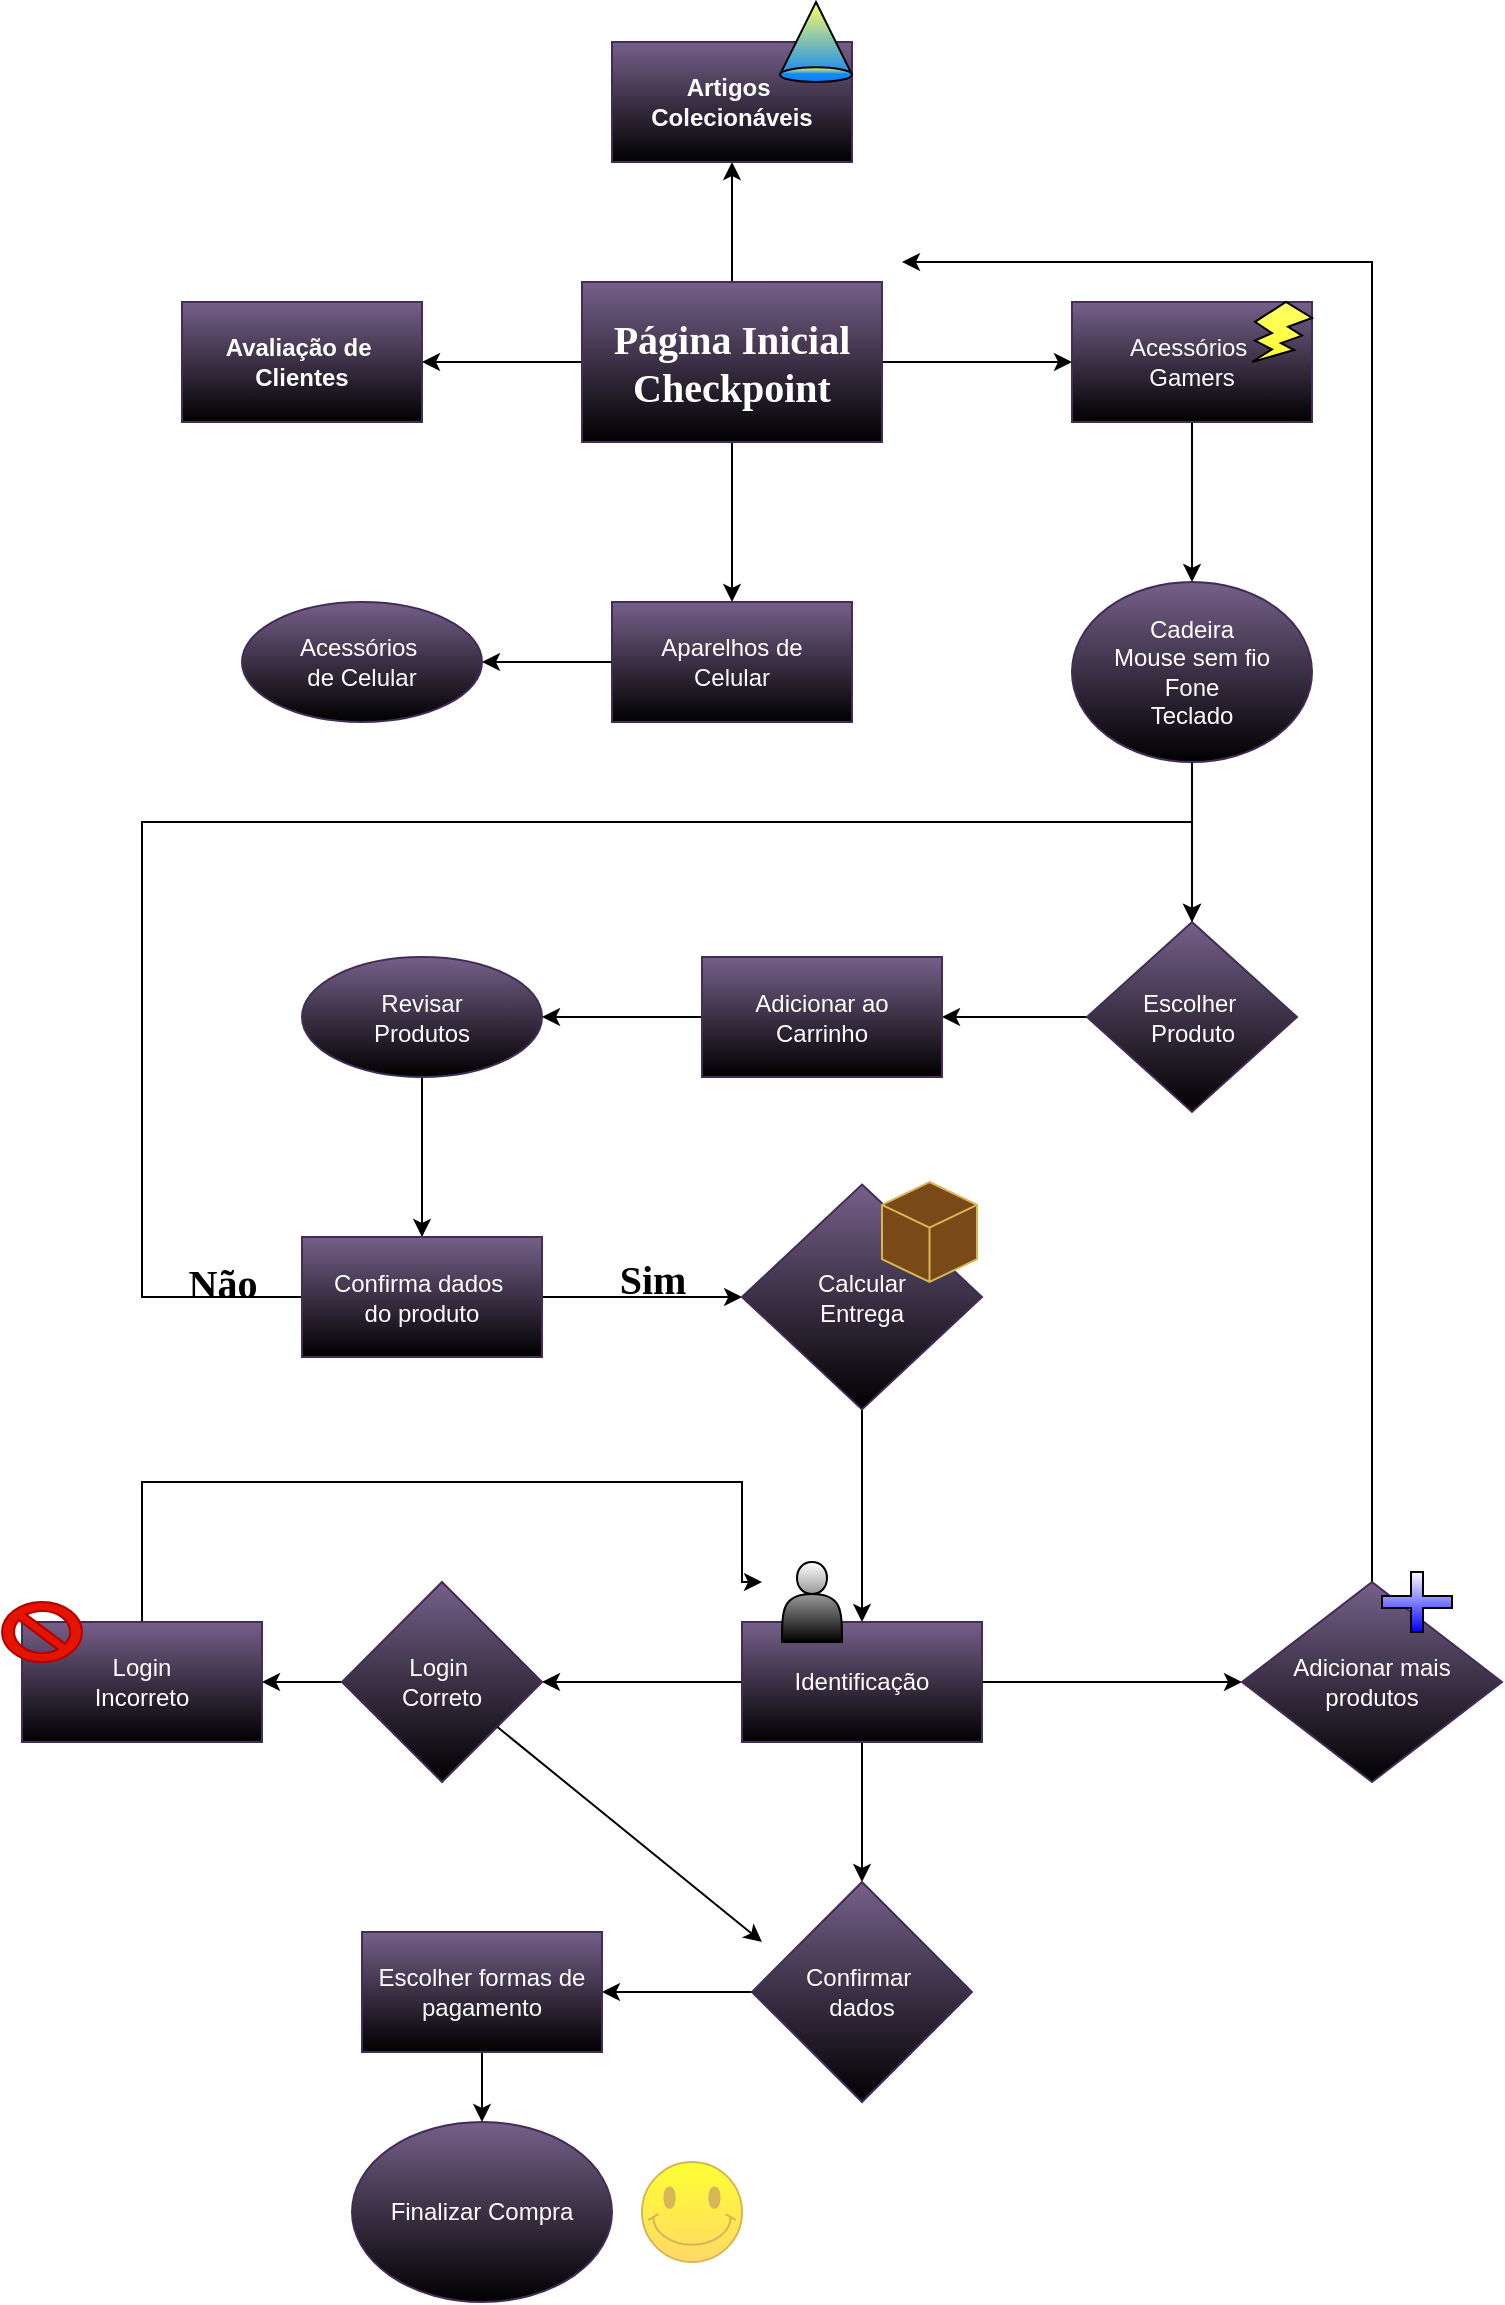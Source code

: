 <mxfile version="20.2.7" type="device"><diagram id="Xot1P-fRrsZAvpmj9uAB" name="Página-1"><mxGraphModel dx="1422" dy="705" grid="1" gridSize="10" guides="1" tooltips="1" connect="1" arrows="1" fold="1" page="1" pageScale="1" pageWidth="827" pageHeight="1169" math="0" shadow="0"><root><mxCell id="0"/><mxCell id="1" parent="0"/><mxCell id="8qN9jNtcPMw-5YQAu1wg-4" value="" style="edgeStyle=orthogonalEdgeStyle;rounded=0;orthogonalLoop=1;jettySize=auto;html=1;fontFamily=Garamond;fontSize=20;" edge="1" parent="1" source="8qN9jNtcPMw-5YQAu1wg-1" target="8qN9jNtcPMw-5YQAu1wg-3"><mxGeometry relative="1" as="geometry"/></mxCell><mxCell id="8qN9jNtcPMw-5YQAu1wg-6" value="" style="edgeStyle=orthogonalEdgeStyle;rounded=0;orthogonalLoop=1;jettySize=auto;html=1;fontFamily=Garamond;fontSize=20;" edge="1" parent="1" source="8qN9jNtcPMw-5YQAu1wg-1" target="8qN9jNtcPMw-5YQAu1wg-5"><mxGeometry relative="1" as="geometry"/></mxCell><mxCell id="8qN9jNtcPMw-5YQAu1wg-15" value="" style="edgeStyle=orthogonalEdgeStyle;rounded=0;orthogonalLoop=1;jettySize=auto;html=1;fontFamily=Garamond;fontSize=20;" edge="1" parent="1" source="8qN9jNtcPMw-5YQAu1wg-1" target="8qN9jNtcPMw-5YQAu1wg-14"><mxGeometry relative="1" as="geometry"/></mxCell><mxCell id="8qN9jNtcPMw-5YQAu1wg-19" value="" style="edgeStyle=orthogonalEdgeStyle;rounded=0;orthogonalLoop=1;jettySize=auto;html=1;fontFamily=Garamond;fontSize=20;" edge="1" parent="1" source="8qN9jNtcPMw-5YQAu1wg-1" target="8qN9jNtcPMw-5YQAu1wg-18"><mxGeometry relative="1" as="geometry"/></mxCell><mxCell id="8qN9jNtcPMw-5YQAu1wg-1" value="&lt;b style=&quot;font-size: 20px;&quot;&gt;&lt;font style=&quot;font-size: 20px;&quot; face=&quot;Garamond&quot;&gt;Página Inicial&lt;br&gt;Checkpoint&lt;/font&gt;&lt;/b&gt;" style="rounded=0;whiteSpace=wrap;html=1;fillColor=#76608a;strokeColor=#432D57;fontColor=#ffffff;gradientColor=default;" vertex="1" parent="1"><mxGeometry x="310" y="150" width="150" height="80" as="geometry"/></mxCell><mxCell id="8qN9jNtcPMw-5YQAu1wg-3" value="Avaliação de&amp;nbsp;&lt;br&gt;Clientes" style="whiteSpace=wrap;html=1;fillColor=#76608a;strokeColor=#432D57;rounded=0;fontStyle=1;fontColor=#ffffff;gradientColor=default;" vertex="1" parent="1"><mxGeometry x="110" y="160" width="120" height="60" as="geometry"/></mxCell><mxCell id="8qN9jNtcPMw-5YQAu1wg-9" value="" style="edgeStyle=orthogonalEdgeStyle;rounded=0;orthogonalLoop=1;jettySize=auto;html=1;fontFamily=Garamond;fontSize=20;" edge="1" parent="1" source="8qN9jNtcPMw-5YQAu1wg-5" target="8qN9jNtcPMw-5YQAu1wg-8"><mxGeometry relative="1" as="geometry"/></mxCell><mxCell id="8qN9jNtcPMw-5YQAu1wg-5" value="Aparelhos de&lt;br&gt;Celular" style="whiteSpace=wrap;html=1;fillColor=#76608a;strokeColor=#432D57;fontColor=#ffffff;rounded=0;gradientColor=default;" vertex="1" parent="1"><mxGeometry x="325" y="310" width="120" height="60" as="geometry"/></mxCell><mxCell id="8qN9jNtcPMw-5YQAu1wg-8" value="Acessórios&amp;nbsp;&lt;br&gt;de Celular" style="ellipse;whiteSpace=wrap;html=1;fillColor=#76608a;strokeColor=#432D57;fontColor=#ffffff;rounded=0;gradientColor=default;" vertex="1" parent="1"><mxGeometry x="140" y="310" width="120" height="60" as="geometry"/></mxCell><mxCell id="8qN9jNtcPMw-5YQAu1wg-22" value="" style="edgeStyle=orthogonalEdgeStyle;rounded=0;orthogonalLoop=1;jettySize=auto;html=1;fontFamily=Garamond;fontSize=20;" edge="1" parent="1" source="8qN9jNtcPMw-5YQAu1wg-14" target="8qN9jNtcPMw-5YQAu1wg-21"><mxGeometry relative="1" as="geometry"/></mxCell><mxCell id="8qN9jNtcPMw-5YQAu1wg-14" value="Acessórios&amp;nbsp;&lt;br&gt;Gamers" style="whiteSpace=wrap;html=1;fillColor=#76608a;strokeColor=#432D57;fontColor=#ffffff;rounded=0;gradientColor=default;" vertex="1" parent="1"><mxGeometry x="555" y="160" width="120" height="60" as="geometry"/></mxCell><mxCell id="8qN9jNtcPMw-5YQAu1wg-18" value="&lt;span&gt;Artigos&amp;nbsp;&lt;br&gt;Colecionáveis&lt;/span&gt;" style="whiteSpace=wrap;html=1;fillColor=#76608a;rounded=0;strokeColor=#432D57;fontStyle=1;fontColor=#ffffff;gradientColor=default;" vertex="1" parent="1"><mxGeometry x="325" y="30" width="120" height="60" as="geometry"/></mxCell><mxCell id="8qN9jNtcPMw-5YQAu1wg-25" value="" style="edgeStyle=orthogonalEdgeStyle;rounded=0;orthogonalLoop=1;jettySize=auto;html=1;fontFamily=Garamond;fontSize=20;" edge="1" parent="1" source="8qN9jNtcPMw-5YQAu1wg-21" target="8qN9jNtcPMw-5YQAu1wg-24"><mxGeometry relative="1" as="geometry"/></mxCell><mxCell id="8qN9jNtcPMw-5YQAu1wg-21" value="Cadeira&lt;br&gt;Mouse sem fio&lt;br&gt;Fone&lt;br&gt;Teclado" style="ellipse;whiteSpace=wrap;html=1;fillColor=#76608a;strokeColor=#432D57;fontColor=#ffffff;rounded=0;gradientColor=default;" vertex="1" parent="1"><mxGeometry x="555" y="300" width="120" height="90" as="geometry"/></mxCell><mxCell id="8qN9jNtcPMw-5YQAu1wg-28" value="" style="edgeStyle=orthogonalEdgeStyle;rounded=0;orthogonalLoop=1;jettySize=auto;html=1;fontFamily=Garamond;fontSize=20;" edge="1" parent="1" source="8qN9jNtcPMw-5YQAu1wg-24" target="8qN9jNtcPMw-5YQAu1wg-27"><mxGeometry relative="1" as="geometry"/></mxCell><mxCell id="8qN9jNtcPMw-5YQAu1wg-24" value="Escolher&amp;nbsp;&lt;br&gt;Produto" style="rhombus;whiteSpace=wrap;html=1;fillColor=#76608a;strokeColor=#432D57;fontColor=#ffffff;rounded=0;gradientColor=default;" vertex="1" parent="1"><mxGeometry x="562.5" y="470" width="105" height="95" as="geometry"/></mxCell><mxCell id="8qN9jNtcPMw-5YQAu1wg-30" value="" style="edgeStyle=orthogonalEdgeStyle;rounded=0;orthogonalLoop=1;jettySize=auto;html=1;fontFamily=Garamond;fontSize=20;" edge="1" parent="1" source="8qN9jNtcPMw-5YQAu1wg-27" target="8qN9jNtcPMw-5YQAu1wg-29"><mxGeometry relative="1" as="geometry"/></mxCell><mxCell id="8qN9jNtcPMw-5YQAu1wg-27" value="Adicionar ao&lt;br&gt;Carrinho" style="whiteSpace=wrap;html=1;fillColor=#76608a;strokeColor=#432D57;fontColor=#ffffff;rounded=0;gradientColor=default;" vertex="1" parent="1"><mxGeometry x="370" y="487.5" width="120" height="60" as="geometry"/></mxCell><mxCell id="8qN9jNtcPMw-5YQAu1wg-35" value="" style="edgeStyle=orthogonalEdgeStyle;rounded=0;orthogonalLoop=1;jettySize=auto;html=1;fontFamily=Garamond;fontSize=20;" edge="1" parent="1" source="8qN9jNtcPMw-5YQAu1wg-29" target="8qN9jNtcPMw-5YQAu1wg-34"><mxGeometry relative="1" as="geometry"/></mxCell><mxCell id="8qN9jNtcPMw-5YQAu1wg-29" value="Revisar&lt;br&gt;Produtos" style="ellipse;whiteSpace=wrap;html=1;fillColor=#76608a;strokeColor=#432D57;fontColor=#ffffff;rounded=0;gradientColor=default;" vertex="1" parent="1"><mxGeometry x="170" y="487.5" width="120" height="60" as="geometry"/></mxCell><mxCell id="8qN9jNtcPMw-5YQAu1wg-37" value="" style="edgeStyle=orthogonalEdgeStyle;rounded=0;orthogonalLoop=1;jettySize=auto;html=1;fontFamily=Garamond;fontSize=20;" edge="1" parent="1" source="8qN9jNtcPMw-5YQAu1wg-34" target="8qN9jNtcPMw-5YQAu1wg-36"><mxGeometry relative="1" as="geometry"/></mxCell><mxCell id="8qN9jNtcPMw-5YQAu1wg-38" style="edgeStyle=orthogonalEdgeStyle;rounded=0;orthogonalLoop=1;jettySize=auto;html=1;fontFamily=Garamond;fontSize=20;" edge="1" parent="1" source="8qN9jNtcPMw-5YQAu1wg-34" target="8qN9jNtcPMw-5YQAu1wg-24"><mxGeometry relative="1" as="geometry"><mxPoint x="90" y="480" as="targetPoint"/><Array as="points"><mxPoint x="90" y="658"/><mxPoint x="90" y="420"/><mxPoint x="615" y="420"/></Array></mxGeometry></mxCell><mxCell id="8qN9jNtcPMw-5YQAu1wg-34" value="Confirma dados&amp;nbsp;&lt;br&gt;do produto" style="whiteSpace=wrap;html=1;fillColor=#76608a;strokeColor=#432D57;fontColor=#ffffff;rounded=0;gradientColor=default;" vertex="1" parent="1"><mxGeometry x="170" y="627.5" width="120" height="60" as="geometry"/></mxCell><mxCell id="8qN9jNtcPMw-5YQAu1wg-43" value="" style="edgeStyle=orthogonalEdgeStyle;rounded=0;orthogonalLoop=1;jettySize=auto;html=1;fontFamily=Garamond;fontSize=20;" edge="1" parent="1" source="8qN9jNtcPMw-5YQAu1wg-36" target="8qN9jNtcPMw-5YQAu1wg-42"><mxGeometry relative="1" as="geometry"/></mxCell><mxCell id="8qN9jNtcPMw-5YQAu1wg-36" value="Calcular&lt;br&gt;Entrega" style="rhombus;whiteSpace=wrap;html=1;fillColor=#76608a;strokeColor=#432D57;fontColor=#ffffff;rounded=0;gradientColor=default;" vertex="1" parent="1"><mxGeometry x="390" y="601.25" width="120" height="112.5" as="geometry"/></mxCell><mxCell id="8qN9jNtcPMw-5YQAu1wg-39" value="Não" style="text;html=1;align=center;verticalAlign=middle;resizable=0;points=[];autosize=1;strokeColor=none;fillColor=none;fontSize=20;fontFamily=Garamond;fontStyle=1" vertex="1" parent="1"><mxGeometry x="100" y="630" width="60" height="40" as="geometry"/></mxCell><mxCell id="8qN9jNtcPMw-5YQAu1wg-40" value="Sim" style="text;html=1;align=center;verticalAlign=middle;resizable=0;points=[];autosize=1;strokeColor=none;fillColor=none;fontSize=20;fontFamily=Garamond;fontStyle=1" vertex="1" parent="1"><mxGeometry x="315" y="627.5" width="60" height="40" as="geometry"/></mxCell><mxCell id="8qN9jNtcPMw-5YQAu1wg-45" value="" style="edgeStyle=orthogonalEdgeStyle;rounded=0;orthogonalLoop=1;jettySize=auto;html=1;fontFamily=Garamond;fontSize=20;" edge="1" parent="1" source="8qN9jNtcPMw-5YQAu1wg-42" target="8qN9jNtcPMw-5YQAu1wg-44"><mxGeometry relative="1" as="geometry"/></mxCell><mxCell id="8qN9jNtcPMw-5YQAu1wg-47" value="" style="edgeStyle=orthogonalEdgeStyle;rounded=0;orthogonalLoop=1;jettySize=auto;html=1;fontFamily=Garamond;fontSize=20;" edge="1" parent="1" source="8qN9jNtcPMw-5YQAu1wg-42" target="8qN9jNtcPMw-5YQAu1wg-46"><mxGeometry relative="1" as="geometry"/></mxCell><mxCell id="8qN9jNtcPMw-5YQAu1wg-67" value="" style="edgeStyle=orthogonalEdgeStyle;rounded=0;orthogonalLoop=1;jettySize=auto;html=1;fontFamily=Garamond;fontSize=20;" edge="1" parent="1" source="8qN9jNtcPMw-5YQAu1wg-42" target="8qN9jNtcPMw-5YQAu1wg-66"><mxGeometry relative="1" as="geometry"/></mxCell><mxCell id="8qN9jNtcPMw-5YQAu1wg-42" value="Identificação" style="whiteSpace=wrap;html=1;fillColor=#76608a;strokeColor=#432D57;fontColor=#ffffff;rounded=0;gradientColor=default;" vertex="1" parent="1"><mxGeometry x="390" y="820" width="120" height="60" as="geometry"/></mxCell><mxCell id="8qN9jNtcPMw-5YQAu1wg-50" value="" style="edgeStyle=orthogonalEdgeStyle;rounded=0;orthogonalLoop=1;jettySize=auto;html=1;fontFamily=Garamond;fontSize=20;" edge="1" parent="1" source="8qN9jNtcPMw-5YQAu1wg-44" target="8qN9jNtcPMw-5YQAu1wg-49"><mxGeometry relative="1" as="geometry"/></mxCell><mxCell id="8qN9jNtcPMw-5YQAu1wg-44" value="Confirmar&amp;nbsp;&lt;br&gt;dados" style="rhombus;whiteSpace=wrap;html=1;fillColor=#76608a;strokeColor=#432D57;fontColor=#ffffff;rounded=0;gradientColor=default;" vertex="1" parent="1"><mxGeometry x="395" y="950" width="110" height="110" as="geometry"/></mxCell><mxCell id="8qN9jNtcPMw-5YQAu1wg-48" style="edgeStyle=orthogonalEdgeStyle;rounded=0;orthogonalLoop=1;jettySize=auto;html=1;fontFamily=Garamond;fontSize=20;" edge="1" parent="1" source="8qN9jNtcPMw-5YQAu1wg-46"><mxGeometry relative="1" as="geometry"><mxPoint x="470" y="140" as="targetPoint"/><Array as="points"><mxPoint x="705" y="140"/></Array></mxGeometry></mxCell><mxCell id="8qN9jNtcPMw-5YQAu1wg-46" value="Adicionar mais&lt;br&gt;produtos" style="rhombus;whiteSpace=wrap;html=1;fillColor=#76608a;strokeColor=#432D57;fontColor=#ffffff;rounded=0;gradientColor=default;" vertex="1" parent="1"><mxGeometry x="640" y="800" width="130" height="100" as="geometry"/></mxCell><mxCell id="8qN9jNtcPMw-5YQAu1wg-58" value="" style="edgeStyle=orthogonalEdgeStyle;rounded=0;orthogonalLoop=1;jettySize=auto;html=1;fontFamily=Garamond;fontSize=20;" edge="1" parent="1" source="8qN9jNtcPMw-5YQAu1wg-49" target="8qN9jNtcPMw-5YQAu1wg-57"><mxGeometry relative="1" as="geometry"/></mxCell><mxCell id="8qN9jNtcPMw-5YQAu1wg-49" value="Escolher formas de pagamento" style="whiteSpace=wrap;html=1;fillColor=#76608a;strokeColor=#432D57;fontColor=#ffffff;rounded=0;gradientColor=default;" vertex="1" parent="1"><mxGeometry x="200" y="975" width="120" height="60" as="geometry"/></mxCell><mxCell id="8qN9jNtcPMw-5YQAu1wg-57" value="Finalizar Compra" style="ellipse;whiteSpace=wrap;html=1;fillColor=#76608a;strokeColor=#432D57;fontColor=#ffffff;rounded=0;gradientColor=default;" vertex="1" parent="1"><mxGeometry x="195" y="1070" width="130" height="90" as="geometry"/></mxCell><mxCell id="8qN9jNtcPMw-5YQAu1wg-64" value="" style="shape=actor;whiteSpace=wrap;html=1;fontFamily=Garamond;fontSize=20;gradientColor=default;" vertex="1" parent="1"><mxGeometry x="410" y="790" width="30" height="40" as="geometry"/></mxCell><mxCell id="8qN9jNtcPMw-5YQAu1wg-65" value="" style="verticalLabelPosition=bottom;verticalAlign=top;html=1;shape=mxgraph.basic.smiley;fontFamily=Garamond;fontSize=20;fillColor=#FFFF33;strokeColor=#d6b656;gradientColor=#ffd966;" vertex="1" parent="1"><mxGeometry x="340" y="1090" width="50" height="50" as="geometry"/></mxCell><mxCell id="8qN9jNtcPMw-5YQAu1wg-72" value="" style="edgeStyle=orthogonalEdgeStyle;rounded=0;orthogonalLoop=1;jettySize=auto;html=1;fontFamily=Garamond;fontSize=20;" edge="1" parent="1" source="8qN9jNtcPMw-5YQAu1wg-66" target="8qN9jNtcPMw-5YQAu1wg-71"><mxGeometry relative="1" as="geometry"/></mxCell><mxCell id="8qN9jNtcPMw-5YQAu1wg-66" value="Login&amp;nbsp;&lt;br&gt;Correto" style="rhombus;whiteSpace=wrap;html=1;fillColor=#76608a;strokeColor=#432D57;fontColor=#ffffff;rounded=0;gradientColor=default;" vertex="1" parent="1"><mxGeometry x="190" y="800" width="100" height="100" as="geometry"/></mxCell><mxCell id="8qN9jNtcPMw-5YQAu1wg-69" value="" style="endArrow=classic;html=1;rounded=0;fontFamily=Garamond;fontSize=20;" edge="1" parent="1" source="8qN9jNtcPMw-5YQAu1wg-66"><mxGeometry width="50" height="50" relative="1" as="geometry"><mxPoint x="340" y="900" as="sourcePoint"/><mxPoint x="400" y="980" as="targetPoint"/></mxGeometry></mxCell><mxCell id="8qN9jNtcPMw-5YQAu1wg-74" style="edgeStyle=orthogonalEdgeStyle;rounded=0;orthogonalLoop=1;jettySize=auto;html=1;fontFamily=Garamond;fontSize=20;" edge="1" parent="1" source="8qN9jNtcPMw-5YQAu1wg-71"><mxGeometry relative="1" as="geometry"><mxPoint x="400" y="800" as="targetPoint"/><Array as="points"><mxPoint x="90" y="750"/><mxPoint x="390" y="750"/></Array></mxGeometry></mxCell><mxCell id="8qN9jNtcPMw-5YQAu1wg-71" value="Login&lt;br&gt;Incorreto" style="whiteSpace=wrap;html=1;fillColor=#76608a;strokeColor=#432D57;fontColor=#ffffff;rounded=0;gradientColor=default;" vertex="1" parent="1"><mxGeometry x="30" y="820" width="120" height="60" as="geometry"/></mxCell><mxCell id="8qN9jNtcPMw-5YQAu1wg-73" value="" style="verticalLabelPosition=bottom;verticalAlign=top;html=1;shape=mxgraph.basic.no_symbol;fontFamily=Garamond;fontSize=20;fillColor=#e51400;fontColor=#ffffff;strokeColor=#B20000;" vertex="1" parent="1"><mxGeometry x="20" y="810" width="40" height="30" as="geometry"/></mxCell><mxCell id="8qN9jNtcPMw-5YQAu1wg-78" value="" style="whiteSpace=wrap;html=1;shape=mxgraph.basic.isocube;isoAngle=15;fontFamily=Garamond;fontSize=20;fillColor=#7A4918;strokeColor=#d6b656;" vertex="1" parent="1"><mxGeometry x="460" y="600" width="47.5" height="50" as="geometry"/></mxCell><mxCell id="8qN9jNtcPMw-5YQAu1wg-80" value="" style="verticalLabelPosition=bottom;verticalAlign=top;html=1;shape=mxgraph.basic.cone;fontFamily=Garamond;fontSize=20;fillColor=#FFFF66;gradientColor=#007FFF;" vertex="1" parent="1"><mxGeometry x="409" y="10" width="36" height="40" as="geometry"/></mxCell><mxCell id="8qN9jNtcPMw-5YQAu1wg-82" value="" style="verticalLabelPosition=bottom;verticalAlign=top;html=1;shape=mxgraph.basic.flash;fontFamily=Garamond;fontSize=20;fillColor=#FFFF66;gradientColor=#FFFF33;" vertex="1" parent="1"><mxGeometry x="645" y="160" width="30" height="30" as="geometry"/></mxCell><mxCell id="8qN9jNtcPMw-5YQAu1wg-85" value="" style="shape=cross;whiteSpace=wrap;html=1;fontFamily=Garamond;fontSize=20;fillColor=default;gradientColor=#0000FF;" vertex="1" parent="1"><mxGeometry x="710" y="795" width="35" height="30" as="geometry"/></mxCell></root></mxGraphModel></diagram></mxfile>